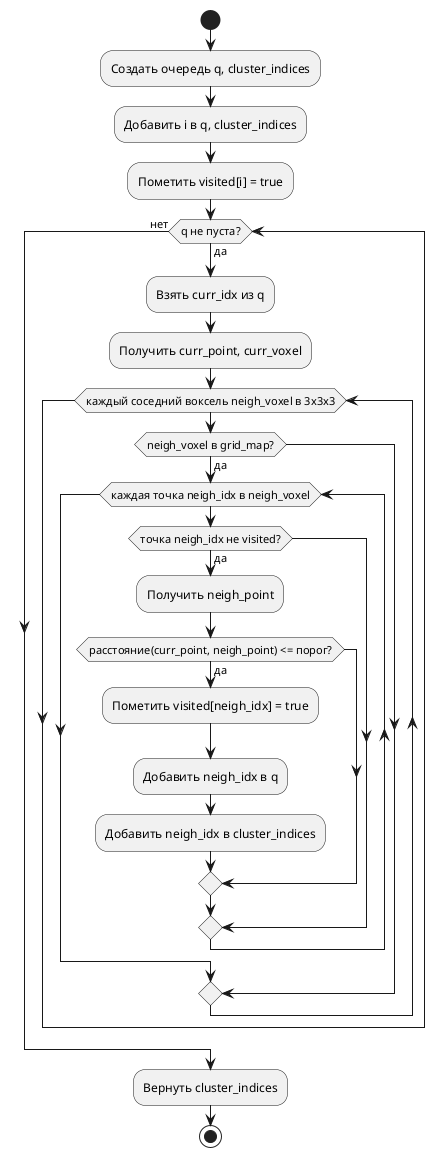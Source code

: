 @startuml 
start
:Создать очередь q, cluster_indices;
:Добавить i в q, cluster_indices;
:Пометить visited[i] = true;

while (q не пуста?) is (да)
  :Взять curr_idx из q;
  :Получить curr_point, curr_voxel;
   while (каждый соседний воксель neigh_voxel в 3x3x3)
    if (neigh_voxel в grid_map?) then (да)
      while (каждая точка neigh_idx в neigh_voxel)
        if (точка neigh_idx не visited?) then (да)
          :Получить neigh_point;
          if (расстояние(curr_point, neigh_point) <= порог?) then (да)
             :Пометить visited[neigh_idx] = true;
             :Добавить neigh_idx в q;
             :Добавить neigh_idx в cluster_indices;
          endif
        endif
      endwhile
    endif
  endwhile
endwhile (нет)

:Вернуть cluster_indices;
stop

@enduml